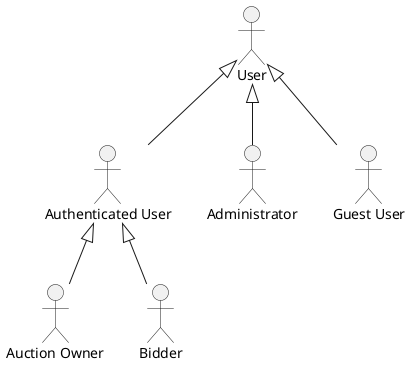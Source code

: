 @startuml actors
actor "Authenticated User" as User
actor "Auction Owner" as Owner
actor "Bidder" as Bidder
actor "Administrator" as Admin
actor "User" as SUser
actor "Guest User" as Guest
SUser <|-- User
User <|-- Owner
User <|-- Bidder
SUser <|-- Admin
SUser <|-- Guest

@enduml
